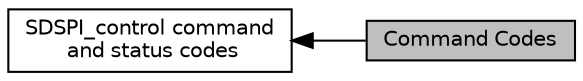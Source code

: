 digraph "Command Codes"
{
  edge [fontname="Helvetica",fontsize="10",labelfontname="Helvetica",labelfontsize="10"];
  node [fontname="Helvetica",fontsize="10",shape=record];
  rankdir=LR;
  Node0 [label="Command Codes",height=0.2,width=0.4,color="black", fillcolor="grey75", style="filled", fontcolor="black"];
  Node1 [label="SDSPI_control command\l and status codes",height=0.2,width=0.4,color="black", fillcolor="white", style="filled",URL="$group___s_d_s_p_i___c_o_n_t_r_o_l.html"];
  Node1->Node0 [shape=plaintext, dir="back", style="solid"];
}
